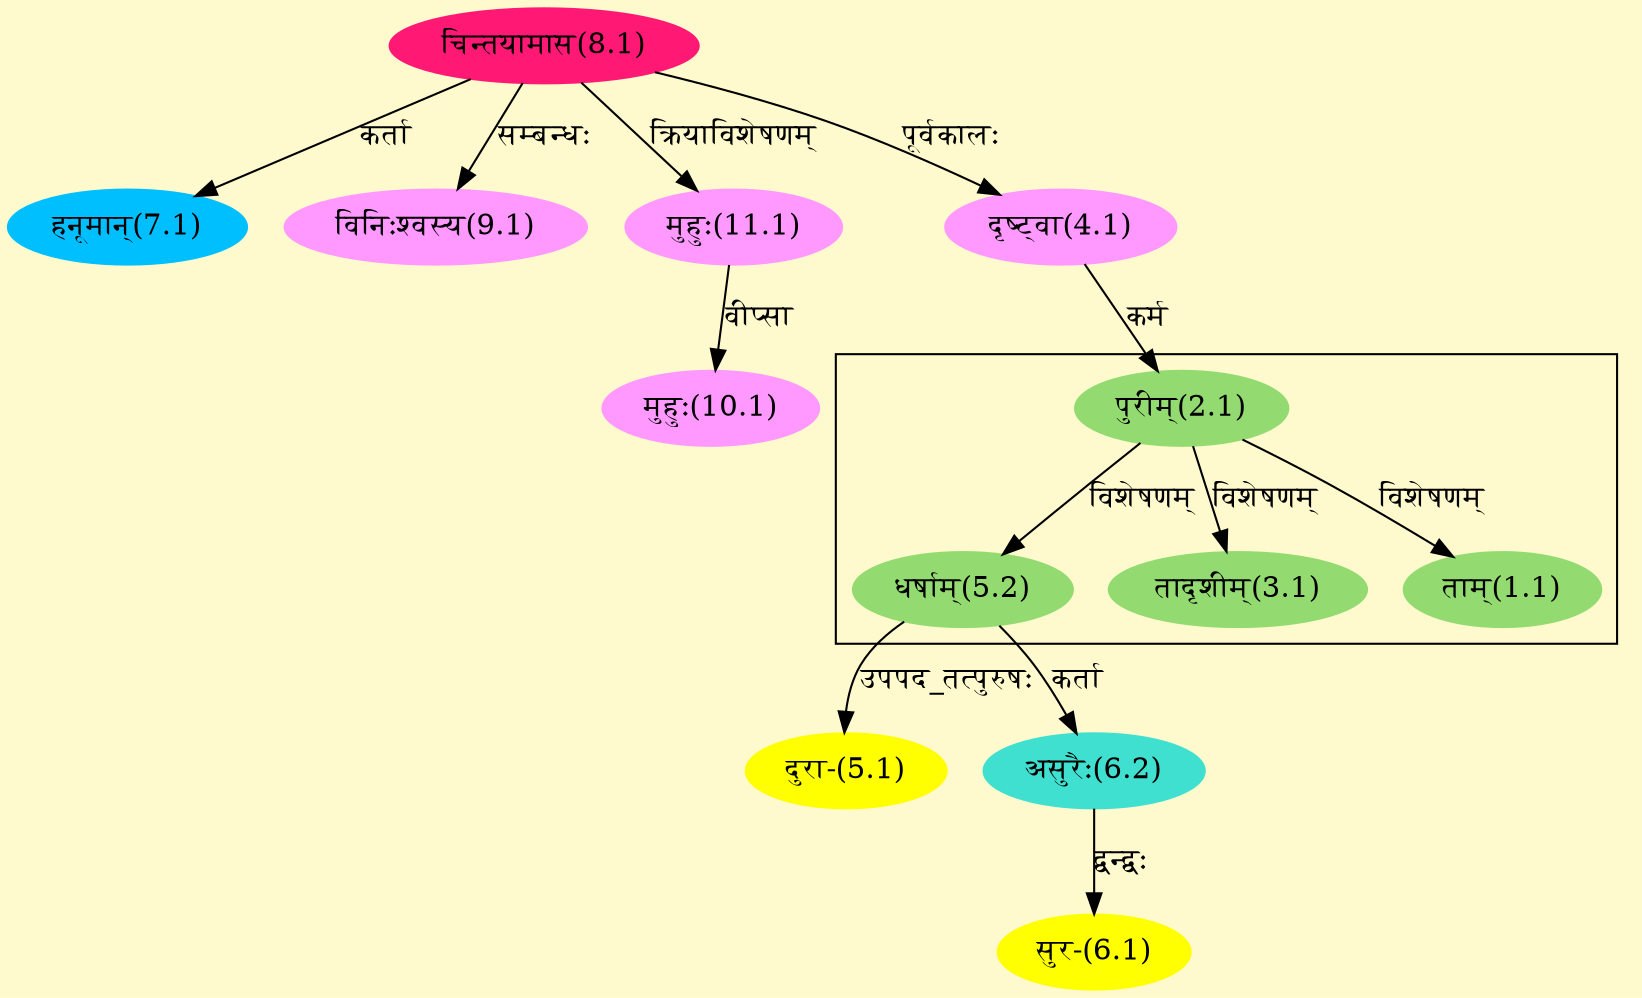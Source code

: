 digraph G{
rankdir=BT;
 compound=true;
 bgcolor="lemonchiffon1";

subgraph cluster_1{
Node1_1 [style=filled, color="#93DB70" label = "ताम्(1.1)"]
Node2_1 [style=filled, color="#93DB70" label = "पुरीम्(2.1)"]
Node3_1 [style=filled, color="#93DB70" label = "तादृशीम्(3.1)"]
Node5_2 [style=filled, color="#93DB70" label = "धर्षाम्(5.2)"]

}
Node2_1 [style=filled, color="#93DB70" label = "पुरीम्(2.1)"]
Node4_1 [style=filled, color="#FF99FF" label = "दृष्ट्वा(4.1)"]
Node8_1 [style=filled, color="#FF1975" label = "चिन्तयामास(8.1)"]
Node5_1 [style=filled, color="#FFFF00" label = "दुरा-(5.1)"]
Node5_2 [style=filled, color="#93DB70" label = "धर्षाम्(5.2)"]
Node6_1 [style=filled, color="#FFFF00" label = "सुर-(6.1)"]
Node6_2 [style=filled, color="#40E0D0" label = "असुरैः(6.2)"]
Node7_1 [style=filled, color="#00BFFF" label = "हनूमान्(7.1)"]
Node [style=filled, color="" label = "()"]
Node9_1 [style=filled, color="#FF99FF" label = "विनिःश्वस्य(9.1)"]
Node10_1 [style=filled, color="#FF99FF" label = "मुहुः(10.1)"]
Node11_1 [style=filled, color="#FF99FF" label = "मुहुः(11.1)"]
/* Start of Relations section */

Node1_1 -> Node2_1 [  label="विशेषणम्"  dir="back" ]
Node2_1 -> Node4_1 [  label="कर्म"  dir="back" ]
Node3_1 -> Node2_1 [  label="विशेषणम्"  dir="back" ]
Node4_1 -> Node8_1 [  label="पूर्वकालः"  dir="back" ]
Node5_1 -> Node5_2 [  label="उपपद_तत्पुरुषः"  dir="back" ]
Node5_2 -> Node2_1 [  label="विशेषणम्"  dir="back" ]
Node6_1 -> Node6_2 [  label="द्वन्द्वः"  dir="back" ]
Node6_2 -> Node5_2 [  label="कर्ता"  dir="back" ]
Node7_1 -> Node8_1 [  label="कर्ता"  dir="back" ]
Node9_1 -> Node8_1 [  label="सम्बन्धः"  dir="back" ]
Node10_1 -> Node11_1 [  label="वीप्सा"  dir="back" ]
Node11_1 -> Node8_1 [  label="क्रियाविशेषणम्"  dir="back" ]
}
